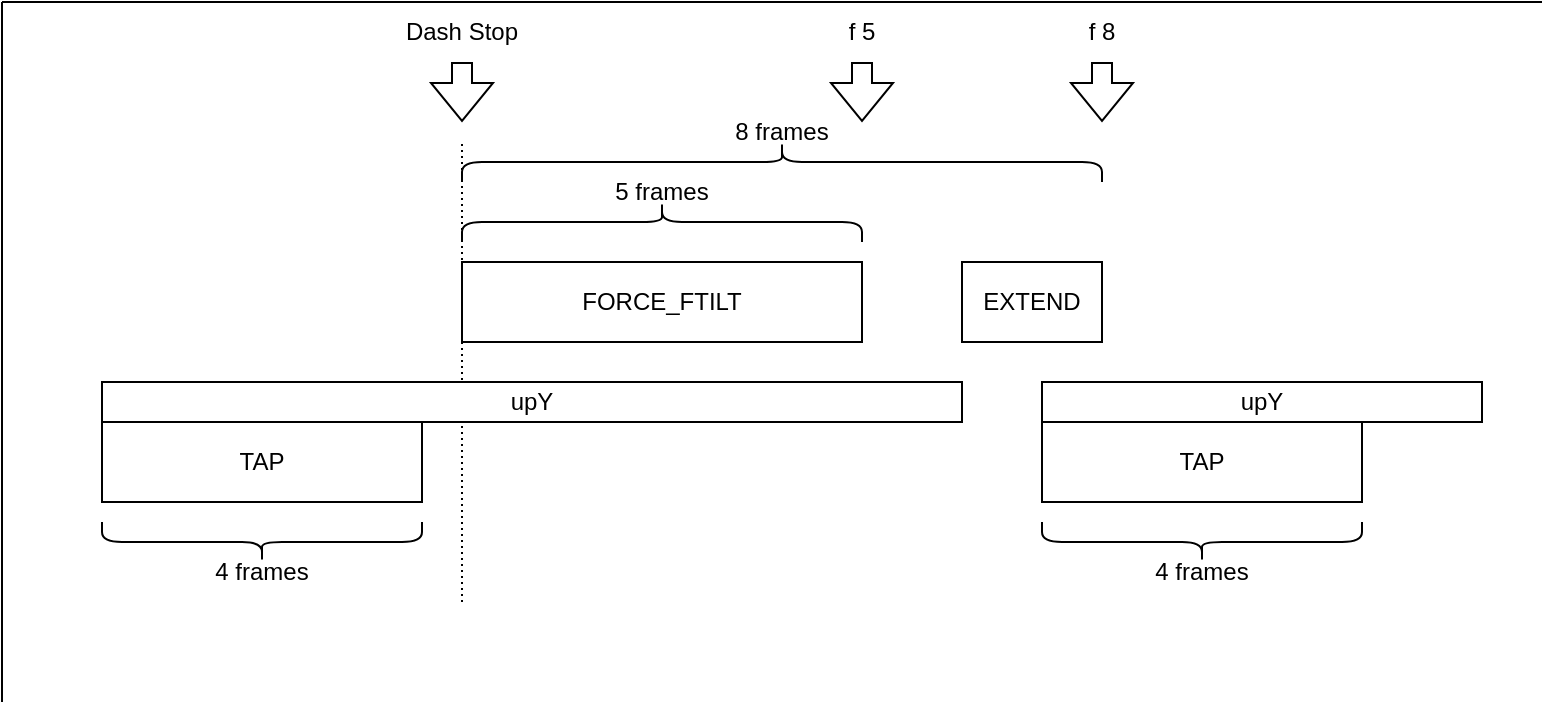 <mxfile version="25.0.2">
  <diagram name="Página-1" id="PVfdIYDzPCwgvY4Q6XuG">
    <mxGraphModel dx="864" dy="508" grid="1" gridSize="10" guides="1" tooltips="1" connect="1" arrows="1" fold="1" page="1" pageScale="1" pageWidth="827" pageHeight="1169" math="0" shadow="0">
      <root>
        <mxCell id="0" />
        <mxCell id="1" parent="0" />
        <mxCell id="SlxmjYS9UCdOZyBtt-4u-3" value="" style="endArrow=none;html=1;rounded=0;strokeWidth=1;dashed=1;dashPattern=1 2;" parent="1" edge="1">
          <mxGeometry width="50" height="50" relative="1" as="geometry">
            <mxPoint x="240" y="310" as="sourcePoint" />
            <mxPoint x="240" y="80" as="targetPoint" />
          </mxGeometry>
        </mxCell>
        <mxCell id="SlxmjYS9UCdOZyBtt-4u-11" value="" style="shape=curlyBracket;whiteSpace=wrap;html=1;rounded=1;labelPosition=left;verticalLabelPosition=middle;align=right;verticalAlign=middle;size=0.5;rotation=90;" parent="1" vertex="1">
          <mxGeometry x="330" y="20" width="20" height="200" as="geometry" />
        </mxCell>
        <mxCell id="SlxmjYS9UCdOZyBtt-4u-12" value="5 frames" style="text;html=1;align=center;verticalAlign=middle;whiteSpace=wrap;rounded=0;" parent="1" vertex="1">
          <mxGeometry x="310" y="90" width="60" height="30" as="geometry" />
        </mxCell>
        <mxCell id="SlxmjYS9UCdOZyBtt-4u-13" value="upY" style="rounded=0;whiteSpace=wrap;html=1;" parent="1" vertex="1">
          <mxGeometry x="60" y="200" width="430" height="20" as="geometry" />
        </mxCell>
        <mxCell id="SlxmjYS9UCdOZyBtt-4u-17" value="TAP" style="rounded=0;whiteSpace=wrap;html=1;" parent="1" vertex="1">
          <mxGeometry x="60" y="220" width="160" height="40" as="geometry" />
        </mxCell>
        <mxCell id="SlxmjYS9UCdOZyBtt-4u-18" value="" style="shape=curlyBracket;whiteSpace=wrap;html=1;rounded=1;labelPosition=left;verticalLabelPosition=middle;align=right;verticalAlign=middle;rotation=-90;size=0.5;" parent="1" vertex="1">
          <mxGeometry x="130" y="200" width="20" height="160" as="geometry" />
        </mxCell>
        <mxCell id="SlxmjYS9UCdOZyBtt-4u-19" value="4 frames" style="text;html=1;align=center;verticalAlign=middle;whiteSpace=wrap;rounded=0;" parent="1" vertex="1">
          <mxGeometry x="110" y="280" width="60" height="30" as="geometry" />
        </mxCell>
        <mxCell id="SlxmjYS9UCdOZyBtt-4u-23" value="" style="endArrow=none;html=1;rounded=0;" parent="1" edge="1">
          <mxGeometry width="50" height="50" relative="1" as="geometry">
            <mxPoint x="10" y="360" as="sourcePoint" />
            <mxPoint x="10" y="10" as="targetPoint" />
          </mxGeometry>
        </mxCell>
        <mxCell id="SlxmjYS9UCdOZyBtt-4u-24" value="" style="endArrow=none;html=1;rounded=0;" parent="1" edge="1">
          <mxGeometry width="50" height="50" relative="1" as="geometry">
            <mxPoint x="10" y="10" as="sourcePoint" />
            <mxPoint x="780" y="10" as="targetPoint" />
          </mxGeometry>
        </mxCell>
        <mxCell id="SlxmjYS9UCdOZyBtt-4u-26" value="" style="shape=flexArrow;endArrow=classic;html=1;rounded=0;" parent="1" edge="1">
          <mxGeometry width="50" height="50" relative="1" as="geometry">
            <mxPoint x="240" y="40" as="sourcePoint" />
            <mxPoint x="240" y="70" as="targetPoint" />
          </mxGeometry>
        </mxCell>
        <mxCell id="SlxmjYS9UCdOZyBtt-4u-29" value="" style="shape=flexArrow;endArrow=classic;html=1;rounded=0;" parent="1" edge="1">
          <mxGeometry width="50" height="50" relative="1" as="geometry">
            <mxPoint x="440" y="40" as="sourcePoint" />
            <mxPoint x="440" y="70" as="targetPoint" />
          </mxGeometry>
        </mxCell>
        <mxCell id="SlxmjYS9UCdOZyBtt-4u-30" value="Dash Stop" style="text;html=1;align=center;verticalAlign=middle;whiteSpace=wrap;rounded=0;" parent="1" vertex="1">
          <mxGeometry x="210" y="10" width="60" height="30" as="geometry" />
        </mxCell>
        <mxCell id="SlxmjYS9UCdOZyBtt-4u-31" value="f 5" style="text;html=1;align=center;verticalAlign=middle;whiteSpace=wrap;rounded=0;" parent="1" vertex="1">
          <mxGeometry x="410" y="10" width="60" height="30" as="geometry" />
        </mxCell>
        <mxCell id="SlxmjYS9UCdOZyBtt-4u-37" value="FORCE_FTILT" style="rounded=0;whiteSpace=wrap;html=1;" parent="1" vertex="1">
          <mxGeometry x="240" y="140" width="200" height="40" as="geometry" />
        </mxCell>
        <mxCell id="SlxmjYS9UCdOZyBtt-4u-40" value="upY" style="rounded=0;whiteSpace=wrap;html=1;" parent="1" vertex="1">
          <mxGeometry x="530" y="200" width="220" height="20" as="geometry" />
        </mxCell>
        <mxCell id="SlxmjYS9UCdOZyBtt-4u-43" value="EXTEND" style="rounded=0;whiteSpace=wrap;html=1;" parent="1" vertex="1">
          <mxGeometry x="490" y="140" width="70" height="40" as="geometry" />
        </mxCell>
        <mxCell id="SlxmjYS9UCdOZyBtt-4u-44" value="TAP" style="rounded=0;whiteSpace=wrap;html=1;" parent="1" vertex="1">
          <mxGeometry x="530" y="220" width="160" height="40" as="geometry" />
        </mxCell>
        <mxCell id="SlxmjYS9UCdOZyBtt-4u-45" value="" style="shape=flexArrow;endArrow=classic;html=1;rounded=0;" parent="1" edge="1">
          <mxGeometry width="50" height="50" relative="1" as="geometry">
            <mxPoint x="560" y="40" as="sourcePoint" />
            <mxPoint x="560" y="70" as="targetPoint" />
          </mxGeometry>
        </mxCell>
        <mxCell id="SlxmjYS9UCdOZyBtt-4u-46" value="f 8" style="text;html=1;align=center;verticalAlign=middle;whiteSpace=wrap;rounded=0;" parent="1" vertex="1">
          <mxGeometry x="530" y="10" width="60" height="30" as="geometry" />
        </mxCell>
        <mxCell id="SlxmjYS9UCdOZyBtt-4u-48" value="" style="shape=curlyBracket;whiteSpace=wrap;html=1;rounded=1;labelPosition=left;verticalLabelPosition=middle;align=right;verticalAlign=middle;rotation=90;" parent="1" vertex="1">
          <mxGeometry x="390" y="-70" width="20" height="320" as="geometry" />
        </mxCell>
        <mxCell id="SlxmjYS9UCdOZyBtt-4u-49" value="8 frames" style="text;html=1;align=center;verticalAlign=middle;whiteSpace=wrap;rounded=0;" parent="1" vertex="1">
          <mxGeometry x="370" y="60" width="60" height="30" as="geometry" />
        </mxCell>
        <mxCell id="SlxmjYS9UCdOZyBtt-4u-50" value="" style="shape=curlyBracket;whiteSpace=wrap;html=1;rounded=1;labelPosition=left;verticalLabelPosition=middle;align=right;verticalAlign=middle;rotation=-90;size=0.5;" parent="1" vertex="1">
          <mxGeometry x="600" y="200" width="20" height="160" as="geometry" />
        </mxCell>
        <mxCell id="SlxmjYS9UCdOZyBtt-4u-51" value="4 frames" style="text;html=1;align=center;verticalAlign=middle;whiteSpace=wrap;rounded=0;" parent="1" vertex="1">
          <mxGeometry x="580" y="280" width="60" height="30" as="geometry" />
        </mxCell>
      </root>
    </mxGraphModel>
  </diagram>
</mxfile>
